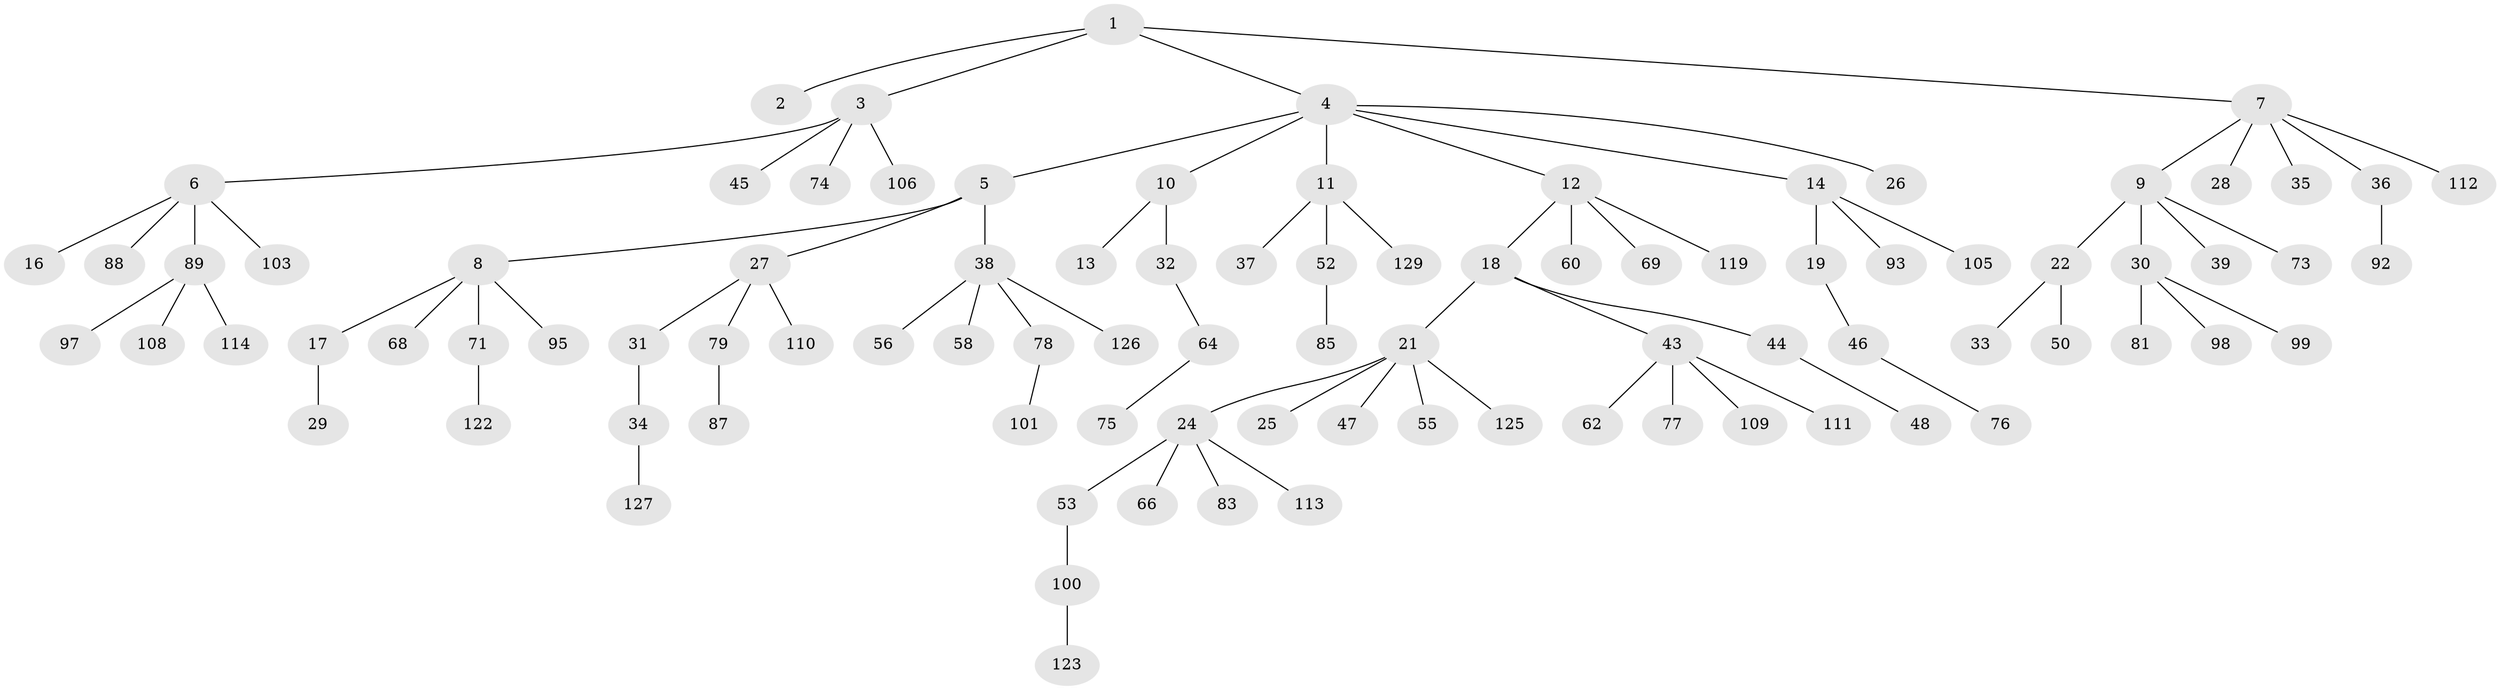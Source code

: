 // original degree distribution, {5: 0.06201550387596899, 2: 0.18604651162790697, 3: 0.10077519379844961, 8: 0.007751937984496124, 4: 0.05426356589147287, 7: 0.015503875968992248, 6: 0.007751937984496124, 1: 0.5658914728682171}
// Generated by graph-tools (version 1.1) at 2025/42/03/06/25 10:42:05]
// undirected, 93 vertices, 92 edges
graph export_dot {
graph [start="1"]
  node [color=gray90,style=filled];
  1 [super="+128"];
  2 [super="+20"];
  3 [super="+15"];
  4 [super="+91"];
  5;
  6 [super="+54"];
  7 [super="+80"];
  8 [super="+23"];
  9 [super="+41"];
  10;
  11 [super="+51"];
  12 [super="+65"];
  13;
  14 [super="+70"];
  16;
  17;
  18 [super="+67"];
  19;
  21 [super="+90"];
  22 [super="+94"];
  24 [super="+49"];
  25;
  26;
  27 [super="+59"];
  28;
  29;
  30 [super="+72"];
  31;
  32 [super="+115"];
  33 [super="+102"];
  34 [super="+40"];
  35;
  36 [super="+61"];
  37 [super="+82"];
  38 [super="+42"];
  39 [super="+57"];
  43 [super="+86"];
  44 [super="+63"];
  45 [super="+96"];
  46 [super="+104"];
  47;
  48;
  50;
  52 [super="+118"];
  53;
  55;
  56;
  58;
  60;
  62;
  64 [super="+84"];
  66;
  68;
  69;
  71 [super="+120"];
  73;
  74;
  75;
  76;
  77 [super="+107"];
  78;
  79;
  81;
  83;
  85;
  87;
  88;
  89 [super="+124"];
  92;
  93;
  95;
  97;
  98 [super="+121"];
  99;
  100 [super="+117"];
  101;
  103;
  105;
  106 [super="+116"];
  108;
  109;
  110;
  111;
  112;
  113;
  114;
  119;
  122;
  123;
  125;
  126;
  127;
  129;
  1 -- 2;
  1 -- 3;
  1 -- 4;
  1 -- 7;
  3 -- 6;
  3 -- 74;
  3 -- 45;
  3 -- 106;
  4 -- 5;
  4 -- 10;
  4 -- 11;
  4 -- 12;
  4 -- 14;
  4 -- 26;
  5 -- 8;
  5 -- 27;
  5 -- 38;
  6 -- 16;
  6 -- 89;
  6 -- 88;
  6 -- 103;
  7 -- 9;
  7 -- 28;
  7 -- 35;
  7 -- 36;
  7 -- 112;
  8 -- 17;
  8 -- 71;
  8 -- 95;
  8 -- 68;
  9 -- 22;
  9 -- 30;
  9 -- 39;
  9 -- 73;
  10 -- 13;
  10 -- 32;
  11 -- 37;
  11 -- 52;
  11 -- 129;
  12 -- 18;
  12 -- 60;
  12 -- 119;
  12 -- 69;
  14 -- 19;
  14 -- 93;
  14 -- 105;
  17 -- 29;
  18 -- 21;
  18 -- 43;
  18 -- 44;
  19 -- 46;
  21 -- 24;
  21 -- 25;
  21 -- 47;
  21 -- 55;
  21 -- 125;
  22 -- 33;
  22 -- 50;
  24 -- 53;
  24 -- 113;
  24 -- 66;
  24 -- 83;
  27 -- 31;
  27 -- 110;
  27 -- 79;
  30 -- 98;
  30 -- 81;
  30 -- 99;
  31 -- 34;
  32 -- 64;
  34 -- 127;
  36 -- 92;
  38 -- 78;
  38 -- 126;
  38 -- 56;
  38 -- 58;
  43 -- 62;
  43 -- 77;
  43 -- 109;
  43 -- 111;
  44 -- 48;
  46 -- 76;
  52 -- 85;
  53 -- 100;
  64 -- 75;
  71 -- 122;
  78 -- 101;
  79 -- 87;
  89 -- 97;
  89 -- 108;
  89 -- 114;
  100 -- 123;
}
